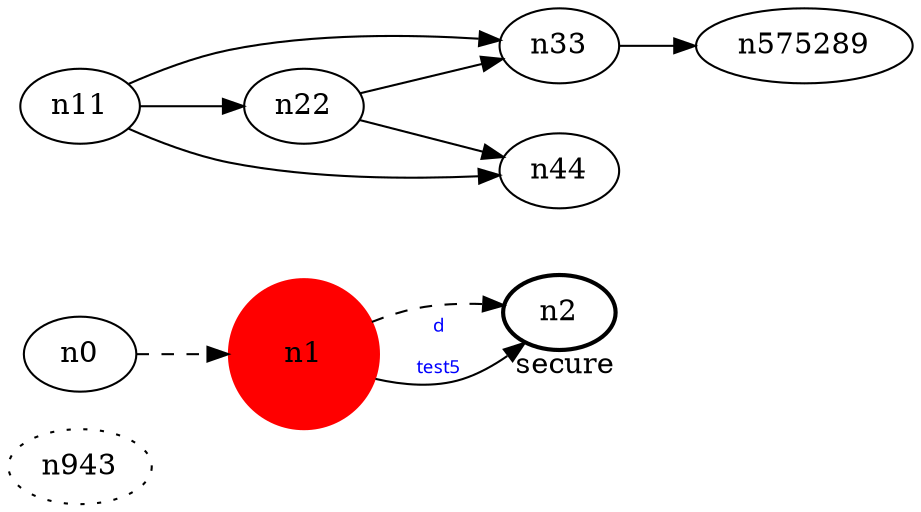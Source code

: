 digraph test5 {
	rankdir=LR;
	fontcolor=blue; /* c0; c1; c0 -- c1 */
	n943 [style=dotted, fillcolor="#123456"]; // c2147483650; c3; c2 -- c65536
	n1 [height=1, width=1, color=red, style=filled];
	n2 [style=bold, xlabel="secure"];
	n0 -> n1 -> n2[style=dashed];
	n1 -> n2 [fontname="comic sans", label="d\n\l\G", fontcolor=blue, fontsize=9];
	n11 -> n22;
	n11 -> n33;
	n11 -> n44;
	n22 -> n33;
	n22 -> n44;
	n33 -> n575289;
}
